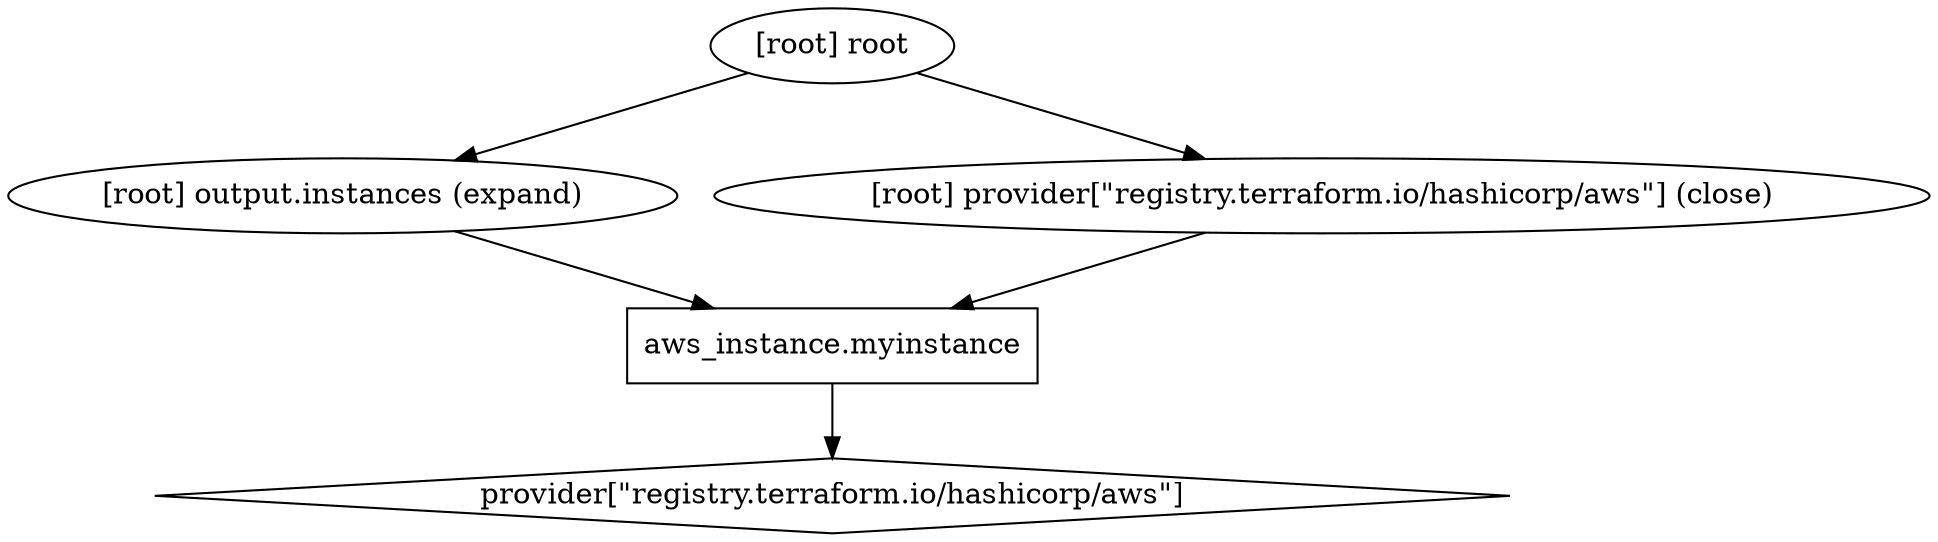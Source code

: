 digraph {
	compound = "true"
	newrank = "true"
	subgraph "root" {
		"[root] aws_instance.myinstance (expand)" [label = "aws_instance.myinstance", shape = "box"]
		"[root] provider[\"registry.terraform.io/hashicorp/aws\"]" [label = "provider[\"registry.terraform.io/hashicorp/aws\"]", shape = "diamond"]
		"[root] aws_instance.myinstance (expand)" -> "[root] provider[\"registry.terraform.io/hashicorp/aws\"]"
		"[root] output.instances (expand)" -> "[root] aws_instance.myinstance (expand)"
		"[root] provider[\"registry.terraform.io/hashicorp/aws\"] (close)" -> "[root] aws_instance.myinstance (expand)"
		"[root] root" -> "[root] output.instances (expand)"
		"[root] root" -> "[root] provider[\"registry.terraform.io/hashicorp/aws\"] (close)"
	}
}

